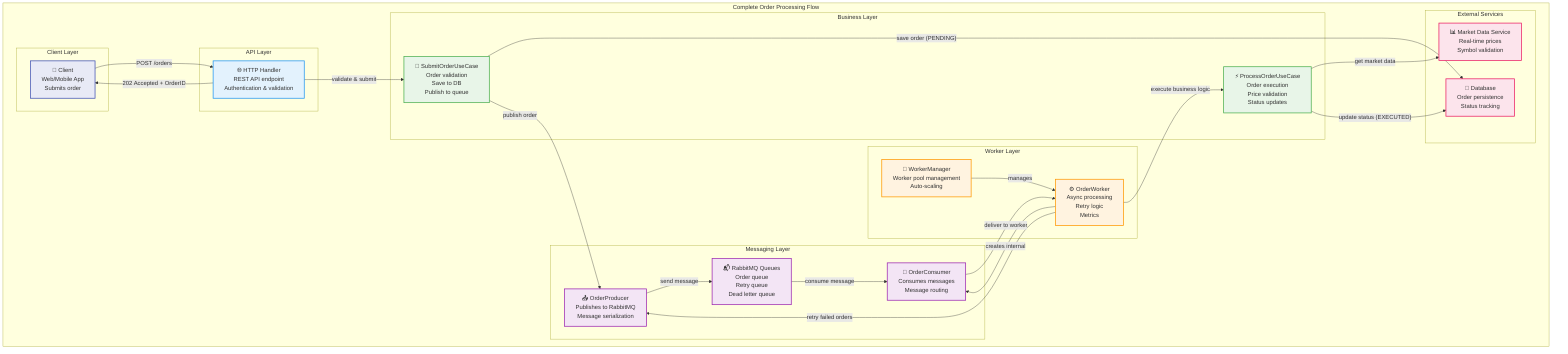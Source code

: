 graph TD
    subgraph "Complete Order Processing Flow"
        subgraph "Client Layer"
            CLIENT["📱 Client<br/>Web/Mobile App<br/>Submits order"]
        end
        
        subgraph "API Layer"
            HTTP["🌐 HTTP Handler<br/>REST API endpoint<br/>Authentication & validation"]
        end
        
        subgraph "Business Layer"
            SUC["📝 SubmitOrderUseCase<br/>Order validation<br/>Save to DB<br/>Publish to queue"]
            POU["⚡ ProcessOrderUseCase<br/>Order execution<br/>Price validation<br/>Status updates"]
        end
        
        subgraph "Messaging Layer"
            PROD["📤 OrderProducer<br/>Publishes to RabbitMQ<br/>Message serialization"]
            MQ["📬 RabbitMQ Queues<br/>Order queue<br/>Retry queue<br/>Dead letter queue"]
            CONS["📨 OrderConsumer<br/>Consumes messages<br/>Message routing"]
        end
        
        subgraph "Worker Layer"
            WM["🔧 WorkerManager<br/>Worker pool management<br/>Auto-scaling"]
            W1["⚙️ OrderWorker<br/>Async processing<br/>Retry logic<br/>Metrics"]
        end
        
        subgraph "External Services"
            MDS["📊 Market Data Service<br/>Real-time prices<br/>Symbol validation"]
            DB["💾 Database<br/>Order persistence<br/>Status tracking"]
        end
    end
    
    %% Main flow - Order Submission
    CLIENT -->|"POST /orders"| HTTP
    HTTP -->|"validate & submit"| SUC
    SUC -->|"save order (PENDING)"| DB
    SUC -->|"publish order"| PROD
    PROD -->|"send message"| MQ
    
    %% Async Processing Flow
    MQ -->|"consume message"| CONS
    CONS -->|"deliver to worker"| W1
    W1 -->|"execute business logic"| POU
    POU -->|"get market data"| MDS
    POU -->|"update status (EXECUTED)"| DB
    
    %% Worker Management
    WM -->|"manages"| W1
    W1 -->|"creates internal"| CONS
    
    %% Retry Flow
    W1 -->|"retry failed orders"| PROD
    
    %% Response Flow
    HTTP -->|"202 Accepted + OrderID"| CLIENT
    
    %% Styling
    classDef clientClass fill:#e8eaf6,stroke:#3f51b5,stroke-width:2px
    classDef apiClass fill:#e3f2fd,stroke:#2196f3,stroke-width:2px
    classDef businessClass fill:#e8f5e8,stroke:#4caf50,stroke-width:2px
    classDef messageClass fill:#f3e5f5,stroke:#9c27b0,stroke-width:2px
    classDef workerClass fill:#fff3e0,stroke:#ff9800,stroke-width:2px
    classDef externalClass fill:#fce4ec,stroke:#e91e63,stroke-width:2px
    
    class CLIENT clientClass
    class HTTP apiClass
    class SUC,POU businessClass
    class PROD,MQ,CONS messageClass
    class WM,W1 workerClass
    class MDS,DB externalClass